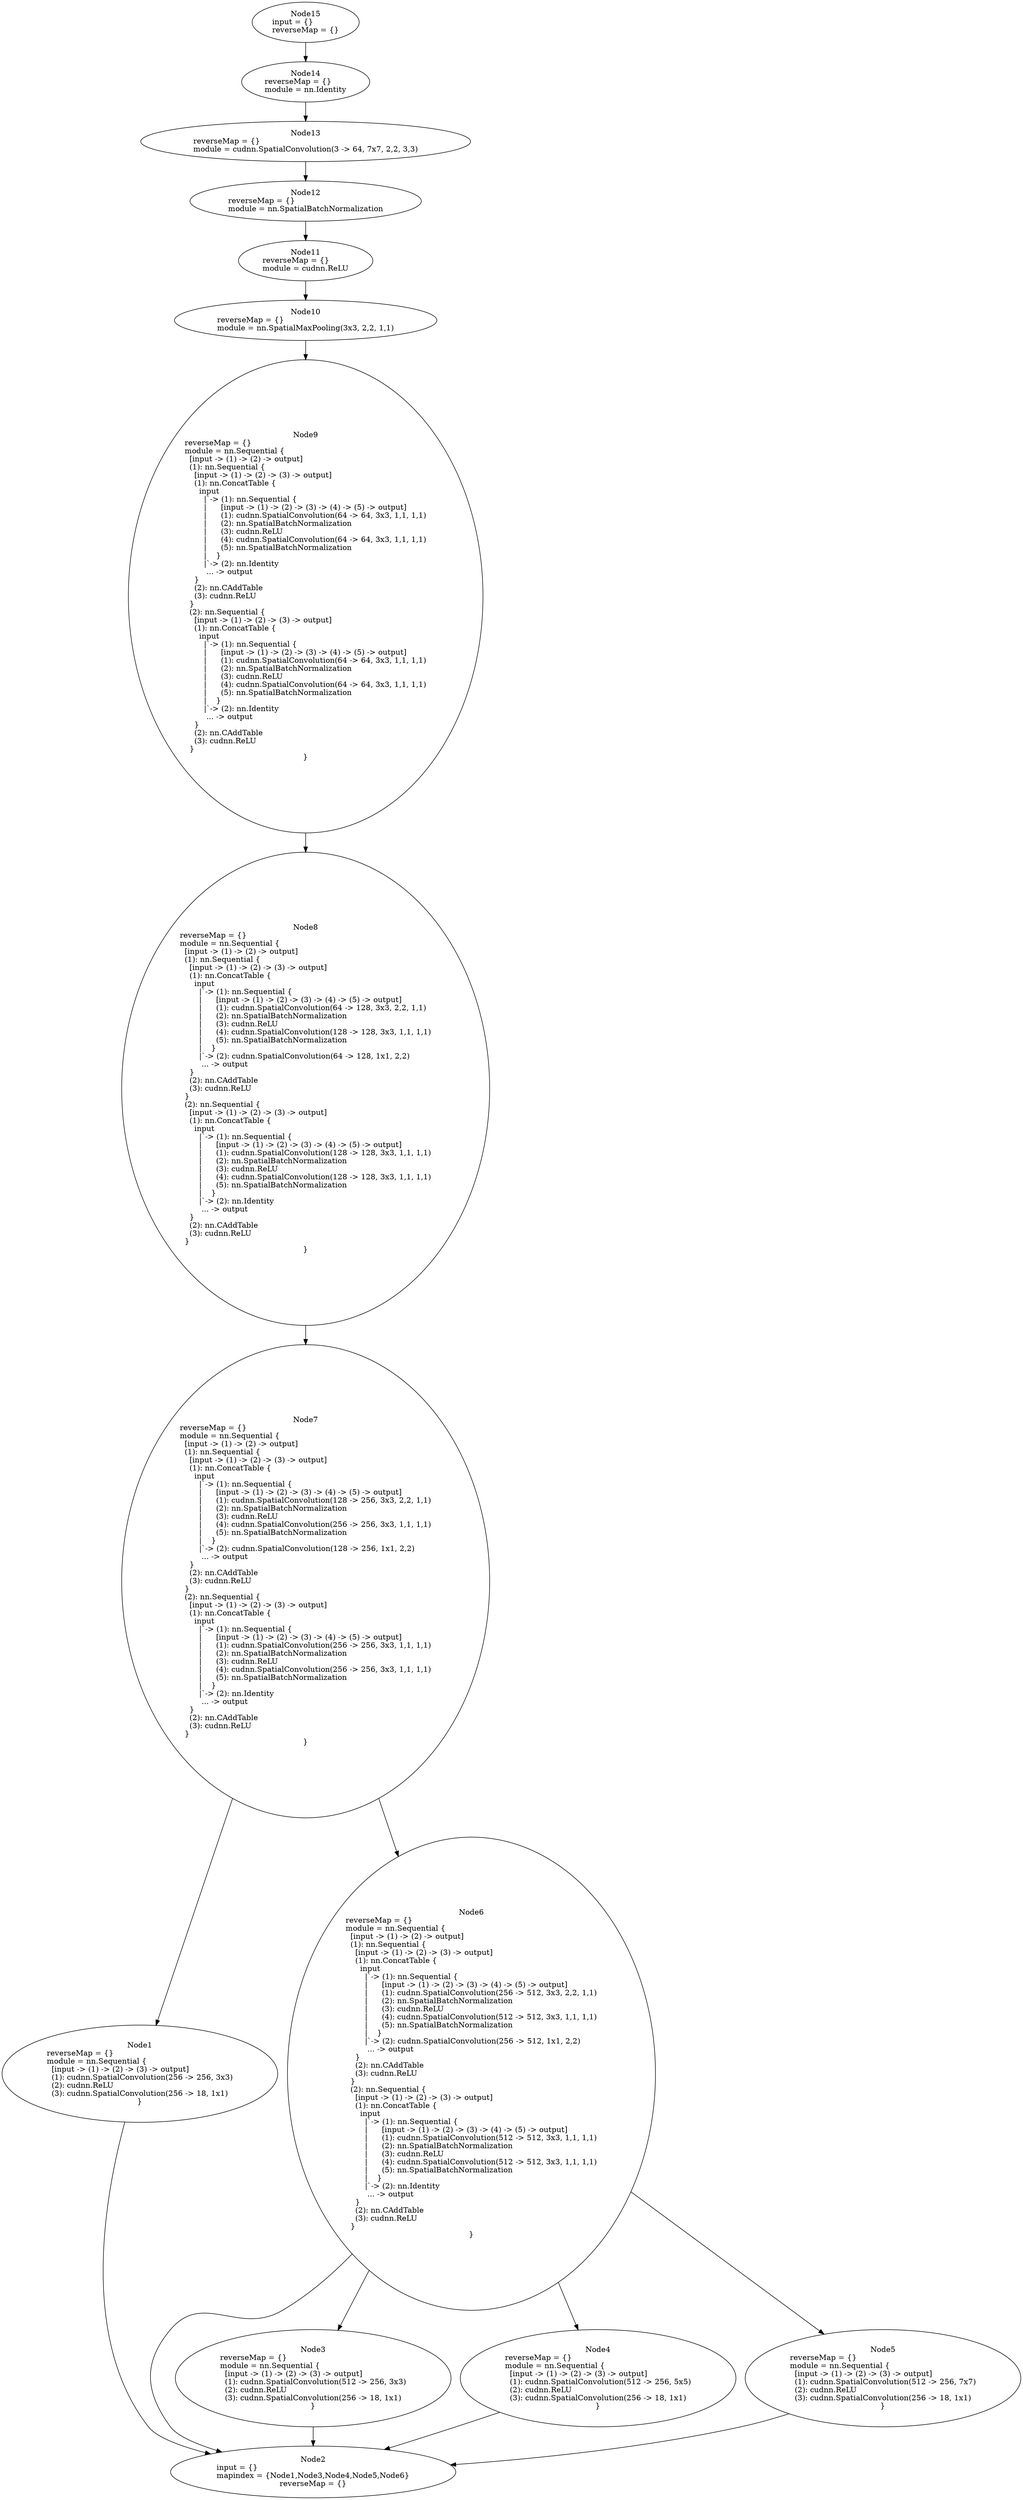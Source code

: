 digraph G {
	graph [bb="0,0,1521,4658"];
	node [label="\N",
		shape=oval
	];
	n1	 [height=2.5142,
		label="Node1\nreverseMap = {}\lmodule = nn.Sequential {\l  [input -> (1) -> (2) -> (3) -> output]\l  (1): cudnn.SpatialConvolution(256 \
-> 256, 3x3)\l  (2): cudnn.ReLU\l  (3): cudnn.SpatialConvolution(256 -> 18, 1x1)\l}",
		pos="202,791",
		tooltip="[./models/rpn.lua]:65_",
		width=5.6242];
	n2	 [height=1.3356,
		label="Node2\ninput = {}\lmapindex = {Node1,Node3,Node4,Node5,Node6}\lreverseMap = {}",
		pos="471,48",
		tooltip="[[C]]:-1_",
		width=5.7861];
	n1 -> n2	 [pos="e,298.64,75.029 175.19,701.22 139.69,564.31 95.125,299.93 220,132 237.65,108.26 262.33,91.21 289.38,78.99"];
	n3	 [height=2.5142,
		label="Node3\nreverseMap = {}\lmodule = nn.Sequential {\l  [input -> (1) -> (2) -> (3) -> output]\l  (1): cudnn.SpatialConvolution(512 \
-> 256, 3x3)\l  (2): cudnn.ReLU\l  (3): cudnn.SpatialConvolution(256 -> 18, 1x1)\l}",
		pos="471,223",
		tooltip="[./models/rpn.lua]:65_",
		width=5.6242];
	n3 -> n2	 [pos="e,471,96.173 471,132.46 471,123.55 471,114.68 471,106.24"];
	n4	 [height=2.5142,
		label="Node4\nreverseMap = {}\lmodule = nn.Sequential {\l  [input -> (1) -> (2) -> (3) -> output]\l  (1): cudnn.SpatialConvolution(512 \
-> 256, 5x5)\l  (2): cudnn.ReLU\l  (3): cudnn.SpatialConvolution(256 -> 18, 1x1)\l}",
		pos="895,223",
		tooltip="[./models/rpn.lua]:65_",
		width=5.6242];
	n4 -> n2	 [pos="e,575.85,89.646 749.4,159.91 726.87,150.47 703.84,140.91 682,132 650.78,119.27 616.84,105.77 585.49,93.434"];
	n5	 [height=2.5142,
		label="Node5\nreverseMap = {}\lmodule = nn.Sequential {\l  [input -> (1) -> (2) -> (3) -> output]\l  (1): cudnn.SpatialConvolution(512 \
-> 256, 7x7)\l  (2): cudnn.ReLU\l  (3): cudnn.SpatialConvolution(256 -> 18, 1x1)\l}",
		pos="1319,223",
		tooltip="[./models/rpn.lua]:65_",
		width=5.6242];
	n5 -> n2	 [pos="e,671.43,61.292 1180.3,157.07 1155.9,147.5 1130.5,138.65 1106,132 967.18,94.345 806.5,73.552 681.5,62.194"];
	n6	 [height=12.237,
		label="Node6\nreverseMap = {}\lmodule = nn.Sequential {\l  [input -> (1) -> (2) -> output]\l  (1): nn.Sequential {\l    [input -> (1) -> (\
2) -> (3) -> output]\l    (1): nn.ConcatTable {\l      input\l        |`-> (1): nn.Sequential {\l        |      [input -> (1) -> (\
2) -> (3) -> (4) -> (5) -> output]\l        |      (1): cudnn.SpatialConvolution(256 -> 512, 3x3, 2,2, 1,1)\l        |      (2): \
nn.SpatialBatchNormalization\l        |      (3): cudnn.ReLU\l        |      (4): cudnn.SpatialConvolution(512 -> 512, 3x3, 1,1, \
1,1)\l        |      (5): nn.SpatialBatchNormalization\l        |    }\l        |`-> (2): cudnn.SpatialConvolution(256 -> 512, 1x1, \
2,2)\l         ... -> output\l    }\l    (2): nn.CAddTable\l    (3): cudnn.ReLU\l  }\l  (2): nn.Sequential {\l    [input -> (1) \
-> (2) -> (3) -> output]\l    (1): nn.ConcatTable {\l      input\l        |`-> (1): nn.Sequential {\l        |      [input -> (1) \
-> (2) -> (3) -> (4) -> (5) -> output]\l        |      (1): cudnn.SpatialConvolution(512 -> 512, 3x3, 1,1, 1,1)\l        |      (\
2): nn.SpatialBatchNormalization\l        |      (3): cudnn.ReLU\l        |      (4): cudnn.SpatialConvolution(512 -> 512, 3x3, \
1,1, 1,1)\l        |      (5): nn.SpatialBatchNormalization\l        |    }\l        |`-> (2): nn.Identity\l         ... -> output\l    }\l    (\
2): nn.CAddTable\l    (3): cudnn.ReLU\l  }\l}",
		pos="694,791",
		tooltip="[./models/rpn.lua]:47_",
		width=7.5351];
	n6 -> n2	 [pos="e,320.97,81.361 519.63,453.03 488.38,414.04 452.85,378.22 413,350 355.63,309.39 302.68,369.07 259,314 208.73,250.63 213.41,198.81 \
259,132 272.35,112.43 291.08,97.476 311.92,86.047"];
	n6 -> n3	 [pos="e,505.91,312.62 548.06,419.58 534.14,384.27 521.02,350.97 509.69,322.2"];
	n6 -> n4	 [pos="e,863.56,312.54 829.32,408.94 840.45,377.61 850.93,348.11 860.11,322.26"];
	n6 -> n5	 [pos="e,1230.1,304.54 930.73,575.62 1032.1,483.77 1144.9,381.67 1222.6,311.26"];
	n7	 [height=12.237,
		label="Node7\nreverseMap = {}\lmodule = nn.Sequential {\l  [input -> (1) -> (2) -> output]\l  (1): nn.Sequential {\l    [input -> (1) -> (\
2) -> (3) -> output]\l    (1): nn.ConcatTable {\l      input\l        |`-> (1): nn.Sequential {\l        |      [input -> (1) -> (\
2) -> (3) -> (4) -> (5) -> output]\l        |      (1): cudnn.SpatialConvolution(128 -> 256, 3x3, 2,2, 1,1)\l        |      (2): \
nn.SpatialBatchNormalization\l        |      (3): cudnn.ReLU\l        |      (4): cudnn.SpatialConvolution(256 -> 256, 3x3, 1,1, \
1,1)\l        |      (5): nn.SpatialBatchNormalization\l        |    }\l        |`-> (2): cudnn.SpatialConvolution(128 -> 256, 1x1, \
2,2)\l         ... -> output\l    }\l    (2): nn.CAddTable\l    (3): cudnn.ReLU\l  }\l  (2): nn.Sequential {\l    [input -> (1) \
-> (2) -> (3) -> output]\l    (1): nn.ConcatTable {\l      input\l        |`-> (1): nn.Sequential {\l        |      [input -> (1) \
-> (2) -> (3) -> (4) -> (5) -> output]\l        |      (1): cudnn.SpatialConvolution(256 -> 256, 3x3, 1,1, 1,1)\l        |      (\
2): nn.SpatialBatchNormalization\l        |      (3): cudnn.ReLU\l        |      (4): cudnn.SpatialConvolution(256 -> 256, 3x3, \
1,1, 1,1)\l        |      (5): nn.SpatialBatchNormalization\l        |    }\l        |`-> (2): nn.Identity\l         ... -> output\l    }\l    (\
2): nn.CAddTable\l    (3): cudnn.ReLU\l  }\l}",
		pos="448,1709",
		tooltip="[./models/rpn.lua]:47_",
		width=7.5351];
	n7 -> n1	 [pos="e,225.96,881.21 339.74,1304.9 298.7,1152.1 255.44,990.97 228.58,890.99"];
	n7 -> n6	 [pos="e,585.77,1195 556.26,1304.9 565.17,1271.7 574.2,1238.1 583.13,1204.8"];
	n8	 [height=12.237,
		label="Node8\nreverseMap = {}\lmodule = nn.Sequential {\l  [input -> (1) -> (2) -> output]\l  (1): nn.Sequential {\l    [input -> (1) -> (\
2) -> (3) -> output]\l    (1): nn.ConcatTable {\l      input\l        |`-> (1): nn.Sequential {\l        |      [input -> (1) -> (\
2) -> (3) -> (4) -> (5) -> output]\l        |      (1): cudnn.SpatialConvolution(64 -> 128, 3x3, 2,2, 1,1)\l        |      (2): \
nn.SpatialBatchNormalization\l        |      (3): cudnn.ReLU\l        |      (4): cudnn.SpatialConvolution(128 -> 128, 3x3, 1,1, \
1,1)\l        |      (5): nn.SpatialBatchNormalization\l        |    }\l        |`-> (2): cudnn.SpatialConvolution(64 -> 128, 1x1, \
2,2)\l         ... -> output\l    }\l    (2): nn.CAddTable\l    (3): cudnn.ReLU\l  }\l  (2): nn.Sequential {\l    [input -> (1) \
-> (2) -> (3) -> output]\l    (1): nn.ConcatTable {\l      input\l        |`-> (1): nn.Sequential {\l        |      [input -> (1) \
-> (2) -> (3) -> (4) -> (5) -> output]\l        |      (1): cudnn.SpatialConvolution(128 -> 128, 3x3, 1,1, 1,1)\l        |      (\
2): nn.SpatialBatchNormalization\l        |      (3): cudnn.ReLU\l        |      (4): cudnn.SpatialConvolution(128 -> 128, 3x3, \
1,1, 1,1)\l        |      (5): nn.SpatialBatchNormalization\l        |    }\l        |`-> (2): nn.Identity\l         ... -> output\l    }\l    (\
2): nn.CAddTable\l    (3): cudnn.ReLU\l  }\l}",
		pos="448,2627",
		tooltip="[./models/rpn.lua]:47_",
		width=7.5351];
	n8 -> n7	 [pos="e,448,2149.6 448,2186.4 448,2177.5 448,2168.6 448,2159.7"];
	n9	 [height=12.237,
		label="Node9\nreverseMap = {}\lmodule = nn.Sequential {\l  [input -> (1) -> (2) -> output]\l  (1): nn.Sequential {\l    [input -> (1) -> (\
2) -> (3) -> output]\l    (1): nn.ConcatTable {\l      input\l        |`-> (1): nn.Sequential {\l        |      [input -> (1) -> (\
2) -> (3) -> (4) -> (5) -> output]\l        |      (1): cudnn.SpatialConvolution(64 -> 64, 3x3, 1,1, 1,1)\l        |      (2): nn.SpatialBatchNormalization\l        |      (\
3): cudnn.ReLU\l        |      (4): cudnn.SpatialConvolution(64 -> 64, 3x3, 1,1, 1,1)\l        |      (5): nn.SpatialBatchNormalization\l        |    }\l        |`\
-> (2): nn.Identity\l         ... -> output\l    }\l    (2): nn.CAddTable\l    (3): cudnn.ReLU\l  }\l  (2): nn.Sequential {\l    [\
input -> (1) -> (2) -> (3) -> output]\l    (1): nn.ConcatTable {\l      input\l        |`-> (1): nn.Sequential {\l        |      [\
input -> (1) -> (2) -> (3) -> (4) -> (5) -> output]\l        |      (1): cudnn.SpatialConvolution(64 -> 64, 3x3, 1,1, 1,1)\l        |      (\
2): nn.SpatialBatchNormalization\l        |      (3): cudnn.ReLU\l        |      (4): cudnn.SpatialConvolution(64 -> 64, 3x3, 1,\
1, 1,1)\l        |      (5): nn.SpatialBatchNormalization\l        |    }\l        |`-> (2): nn.Identity\l         ... -> output\l    }\l    (\
2): nn.CAddTable\l    (3): cudnn.ReLU\l  }\l}",
		pos="448,3545",
		tooltip="[./models/rpn.lua]:47_",
		width=7.2825];
	n9 -> n8	 [pos="e,448,3067.6 448,3104.4 448,3095.5 448,3086.6 448,3077.7"];
	n10	 [height=1.041,
		label="Node10\nreverseMap = {}\lmodule = nn.SpatialMaxPooling(3x3, 2,2, 1,1)",
		pos="448,4060",
		tooltip="[./models/rpn.lua]:47_",
		width=5.3952];
	n10 -> n9	 [pos="e,448,3986 448,4022.5 448,4014.7 448,4005.8 448,3996"];
	n11	 [height=1.041,
		label="Node11\nreverseMap = {}\lmodule = cudnn.ReLU",
		pos="448,4172",
		tooltip="[./models/rpn.lua]:47_",
		width=2.8072];
	n11 -> n10	 [pos="e,448,4097.8 448,4134.4 448,4125.9 448,4116.8 448,4108"];
	n12	 [height=1.041,
		label="Node12\nreverseMap = {}\lmodule = nn.SpatialBatchNormalization",
		pos="448,4284",
		tooltip="[./models/rpn.lua]:47_",
		width=4.6805];
	n12 -> n11	 [pos="e,448,4209.8 448,4246.4 448,4237.9 448,4228.8 448,4220"];
	n13	 [height=1.041,
		label="Node13\nreverseMap = {}\lmodule = cudnn.SpatialConvolution(3 -> 64, 7x7, 2,2, 3,3)",
		pos="448,4396",
		tooltip="[./models/rpn.lua]:47_",
		width=6.706];
	n13 -> n12	 [pos="e,448,4321.8 448,4358.4 448,4349.9 448,4340.8 448,4332"];
	n14	 [height=1.041,
		label="Node14\nreverseMap = {}\lmodule = nn.Identity",
		pos="448,4508",
		tooltip="[./models/rpn.lua]:42_",
		width=2.6117];
	n14 -> n13	 [pos="e,448,4433.8 448,4470.4 448,4461.9 448,4452.8 448,4444"];
	n15	 [height=1.041,
		label="Node15\ninput = {}\lreverseMap = {}",
		pos="448,4620",
		tooltip="[[C]]:-1_",
		width=2.1497];
	n15 -> n14	 [pos="e,448,4545.8 448,4582.4 448,4573.9 448,4564.8 448,4556"];
}
